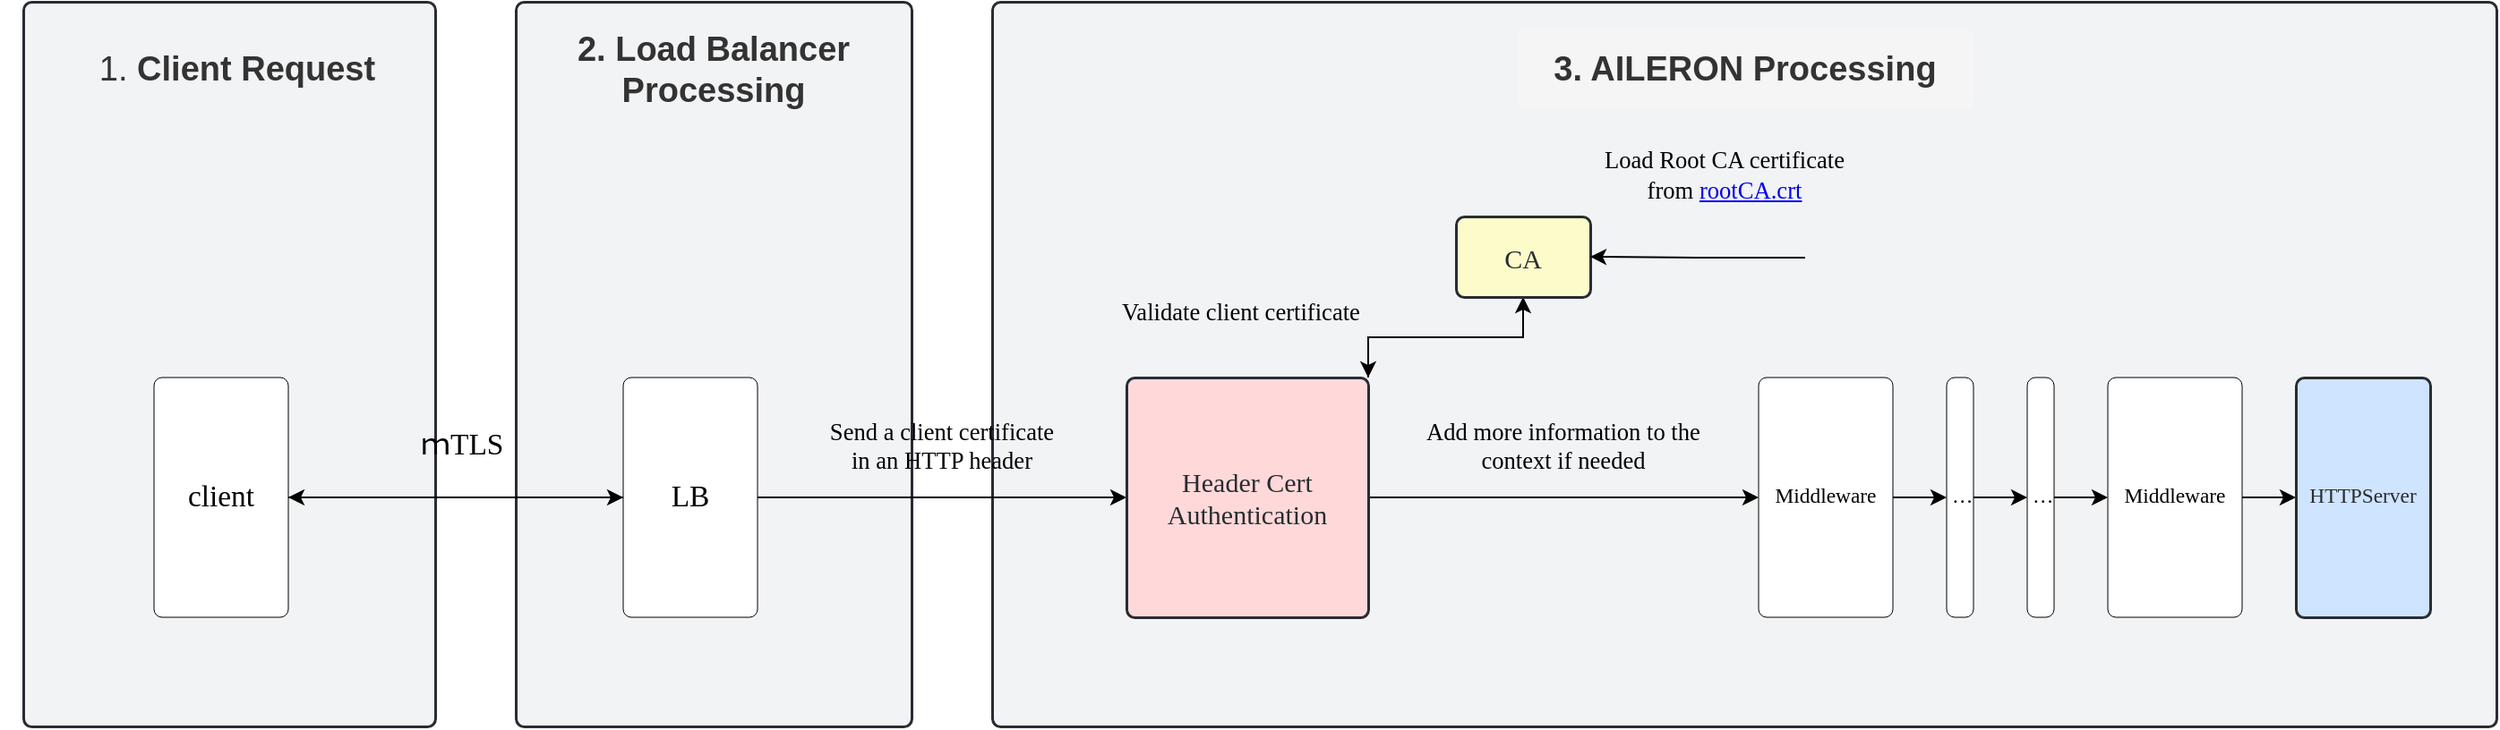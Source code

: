 <mxfile version="26.1.1">
  <diagram name="ページ1" id="mPy3dggidhxQ1bQIPoxD">
    <mxGraphModel dx="4618" dy="3116" grid="1" gridSize="10" guides="1" tooltips="1" connect="1" arrows="1" fold="1" page="1" pageScale="1" pageWidth="827" pageHeight="1169" math="0" shadow="0">
      <root>
        <mxCell id="0" />
        <mxCell id="1" parent="0" />
        <mxCell id="5pbvckjxnoI-7ZRcLlBz-1" value="" style="html=1;overflow=block;blockSpacing=1;whiteSpace=wrap;fontSize=13;spacing=3.8;strokeColor=#282c33;strokeOpacity=100;fillOpacity=100;rounded=1;absoluteArcSize=1;arcSize=9;fillColor=#f2f3f5;strokeWidth=1.5;lucidId=5ax0t1KveMrk;" vertex="1" parent="1">
          <mxGeometry x="-2194" y="-1290" width="840" height="405" as="geometry" />
        </mxCell>
        <mxCell id="5pbvckjxnoI-7ZRcLlBz-2" value="" style="html=1;overflow=block;blockSpacing=1;whiteSpace=wrap;fontSize=13;spacing=3.8;strokeColor=#282c33;strokeOpacity=100;fillOpacity=100;rounded=1;absoluteArcSize=1;arcSize=9;fillColor=#f2f3f5;strokeWidth=1.5;lucidId=J~w0MuDAiOxK;" vertex="1" parent="1">
          <mxGeometry x="-2460" y="-1290" width="221" height="405" as="geometry" />
        </mxCell>
        <mxCell id="5pbvckjxnoI-7ZRcLlBz-3" value="" style="html=1;overflow=block;blockSpacing=1;whiteSpace=wrap;fontSize=13;spacing=3.8;strokeColor=#282c33;strokeOpacity=100;fillOpacity=100;rounded=1;absoluteArcSize=1;arcSize=9;fillColor=#f2f3f5;strokeWidth=1.5;lucidId=bkx0sX4Tx7MX;" vertex="1" parent="1">
          <mxGeometry x="-2735" y="-1290" width="230" height="405" as="geometry" />
        </mxCell>
        <mxCell id="5pbvckjxnoI-7ZRcLlBz-33" style="edgeStyle=orthogonalEdgeStyle;rounded=0;orthogonalLoop=1;jettySize=auto;html=1;exitX=1;exitY=0.5;exitDx=0;exitDy=0;entryX=0;entryY=0.5;entryDx=0;entryDy=0;" edge="1" parent="1" source="5pbvckjxnoI-7ZRcLlBz-4" target="5pbvckjxnoI-7ZRcLlBz-6">
          <mxGeometry relative="1" as="geometry" />
        </mxCell>
        <mxCell id="5pbvckjxnoI-7ZRcLlBz-4" value="client" style="html=1;overflow=block;blockSpacing=1;whiteSpace=wrap;fontSize=16.7;fontFamily=Lucid JP;spacing=3.8;rounded=1;absoluteArcSize=1;arcSize=9;strokeWidth=NaN;lucidId=3p9VdY4oZgUu;" vertex="1" parent="1">
          <mxGeometry x="-2662" y="-1080" width="75" height="134" as="geometry" />
        </mxCell>
        <mxCell id="5pbvckjxnoI-7ZRcLlBz-34" style="edgeStyle=orthogonalEdgeStyle;rounded=0;orthogonalLoop=1;jettySize=auto;html=1;exitX=0;exitY=0.5;exitDx=0;exitDy=0;" edge="1" parent="1" source="5pbvckjxnoI-7ZRcLlBz-6" target="5pbvckjxnoI-7ZRcLlBz-4">
          <mxGeometry relative="1" as="geometry" />
        </mxCell>
        <mxCell id="5pbvckjxnoI-7ZRcLlBz-37" style="edgeStyle=orthogonalEdgeStyle;rounded=0;orthogonalLoop=1;jettySize=auto;html=1;exitX=1;exitY=0.5;exitDx=0;exitDy=0;entryX=0;entryY=0.5;entryDx=0;entryDy=0;" edge="1" parent="1" source="5pbvckjxnoI-7ZRcLlBz-6" target="5pbvckjxnoI-7ZRcLlBz-9">
          <mxGeometry relative="1" as="geometry" />
        </mxCell>
        <mxCell id="5pbvckjxnoI-7ZRcLlBz-6" value="LB " style="html=1;overflow=block;blockSpacing=1;whiteSpace=wrap;fontSize=16.7;fontFamily=Lucid JP;spacing=3.8;rounded=1;absoluteArcSize=1;arcSize=9;strokeWidth=NaN;lucidId=Jq9VkQDVBN2J;" vertex="1" parent="1">
          <mxGeometry x="-2400" y="-1080" width="75" height="134" as="geometry" />
        </mxCell>
        <mxCell id="5pbvckjxnoI-7ZRcLlBz-7" value="ｍTLS" style="html=1;overflow=block;blockSpacing=1;whiteSpace=wrap;fontSize=16.7;fontFamily=Lucid JP;spacing=0;rounded=1;absoluteArcSize=1;arcSize=9;strokeWidth=NaN;lucidId=nr9VWt83Ziyr;fillColor=none;strokeColor=none;" vertex="1" parent="1">
          <mxGeometry x="-2580" y="-1065" width="180" height="45" as="geometry" />
        </mxCell>
        <mxCell id="5pbvckjxnoI-7ZRcLlBz-35" style="edgeStyle=orthogonalEdgeStyle;rounded=0;orthogonalLoop=1;jettySize=auto;html=1;exitX=1;exitY=0;exitDx=0;exitDy=0;entryX=0.5;entryY=1;entryDx=0;entryDy=0;" edge="1" parent="1" source="5pbvckjxnoI-7ZRcLlBz-9" target="5pbvckjxnoI-7ZRcLlBz-12">
          <mxGeometry relative="1" as="geometry" />
        </mxCell>
        <mxCell id="5pbvckjxnoI-7ZRcLlBz-38" style="edgeStyle=orthogonalEdgeStyle;rounded=0;orthogonalLoop=1;jettySize=auto;html=1;exitX=1;exitY=0.5;exitDx=0;exitDy=0;entryX=0;entryY=0.5;entryDx=0;entryDy=0;" edge="1" parent="1" source="5pbvckjxnoI-7ZRcLlBz-9" target="5pbvckjxnoI-7ZRcLlBz-15">
          <mxGeometry relative="1" as="geometry" />
        </mxCell>
        <mxCell id="5pbvckjxnoI-7ZRcLlBz-9" value="Header Cert Authentication" style="html=1;overflow=block;blockSpacing=1;whiteSpace=wrap;fontSize=15;fontFamily=Lucid JP;fontColor=#282c33;spacing=3.8;strokeColor=#282c33;strokeOpacity=100;fillOpacity=100;rounded=1;absoluteArcSize=1;arcSize=9;fillColor=#ffd9d9;strokeWidth=1.5;lucidId=Fr9V6DzwFVlR;" vertex="1" parent="1">
          <mxGeometry x="-2119" y="-1080" width="135" height="134" as="geometry" />
        </mxCell>
        <mxCell id="5pbvckjxnoI-7ZRcLlBz-10" value="Send a client certificate &#xa;in an HTTP header" style="html=1;overflow=block;blockSpacing=1;whiteSpace=wrap;fontSize=13.3;fontFamily=Lucid JP;spacing=0;strokeColor=#unset;rounded=1;absoluteArcSize=1;arcSize=9;fillColor=none;strokeWidth=NaN;lucidId=hu9V9gWujNpz;" vertex="1" parent="1">
          <mxGeometry x="-2312" y="-1065" width="180" height="45" as="geometry" />
        </mxCell>
        <mxCell id="5pbvckjxnoI-7ZRcLlBz-36" style="edgeStyle=orthogonalEdgeStyle;rounded=0;orthogonalLoop=1;jettySize=auto;html=1;exitX=0.5;exitY=1;exitDx=0;exitDy=0;entryX=1;entryY=0;entryDx=0;entryDy=0;" edge="1" parent="1" source="5pbvckjxnoI-7ZRcLlBz-12" target="5pbvckjxnoI-7ZRcLlBz-9">
          <mxGeometry relative="1" as="geometry" />
        </mxCell>
        <mxCell id="5pbvckjxnoI-7ZRcLlBz-12" value="CA" style="html=1;overflow=block;blockSpacing=1;whiteSpace=wrap;fontSize=15;fontFamily=Lucid JP;fontColor=#282c33;spacing=3.8;strokeColor=#282c33;strokeOpacity=100;fillOpacity=100;rounded=1;absoluteArcSize=1;arcSize=9;fillColor=#fcfcca;strokeWidth=1.5;lucidId=nv9V-n94E._U;" vertex="1" parent="1">
          <mxGeometry x="-1935" y="-1170" width="75" height="45" as="geometry" />
        </mxCell>
        <mxCell id="5pbvckjxnoI-7ZRcLlBz-13" value="Validate  client certificate" style="html=1;overflow=block;blockSpacing=1;whiteSpace=wrap;fontSize=13.3;fontFamily=Lucid JP;spacing=0;strokeColor=#unset;rounded=1;absoluteArcSize=1;arcSize=9;fillColor=none;strokeWidth=NaN;lucidId=zv9V1rxWgV-q;" vertex="1" parent="1">
          <mxGeometry x="-2145" y="-1140" width="180" height="45" as="geometry" />
        </mxCell>
        <mxCell id="5pbvckjxnoI-7ZRcLlBz-40" style="edgeStyle=orthogonalEdgeStyle;rounded=0;orthogonalLoop=1;jettySize=auto;html=1;exitX=1;exitY=0.5;exitDx=0;exitDy=0;entryX=0;entryY=0.5;entryDx=0;entryDy=0;" edge="1" parent="1" source="5pbvckjxnoI-7ZRcLlBz-15" target="5pbvckjxnoI-7ZRcLlBz-17">
          <mxGeometry relative="1" as="geometry" />
        </mxCell>
        <mxCell id="5pbvckjxnoI-7ZRcLlBz-15" value="Middleware" style="html=1;overflow=block;blockSpacing=1;whiteSpace=wrap;fontSize=11.7;fontFamily=Lucid JP;spacing=3.8;rounded=1;absoluteArcSize=1;arcSize=9;strokeWidth=NaN;lucidId=8w9VI~dj-X.8;" vertex="1" parent="1">
          <mxGeometry x="-1766" y="-1080" width="75" height="134" as="geometry" />
        </mxCell>
        <mxCell id="5pbvckjxnoI-7ZRcLlBz-41" style="edgeStyle=orthogonalEdgeStyle;rounded=0;orthogonalLoop=1;jettySize=auto;html=1;exitX=1;exitY=0.5;exitDx=0;exitDy=0;entryX=0;entryY=0.5;entryDx=0;entryDy=0;" edge="1" parent="1" source="5pbvckjxnoI-7ZRcLlBz-17" target="5pbvckjxnoI-7ZRcLlBz-18">
          <mxGeometry relative="1" as="geometry" />
        </mxCell>
        <mxCell id="5pbvckjxnoI-7ZRcLlBz-17" value="…" style="html=1;overflow=block;blockSpacing=1;whiteSpace=wrap;fontSize=11.7;fontFamily=Lucid JP;spacing=3.8;rounded=1;absoluteArcSize=1;arcSize=9;strokeWidth=NaN;lucidId=wx9VRICyRuBD;" vertex="1" parent="1">
          <mxGeometry x="-1661" y="-1080" width="15" height="134" as="geometry" />
        </mxCell>
        <mxCell id="5pbvckjxnoI-7ZRcLlBz-42" style="edgeStyle=orthogonalEdgeStyle;rounded=0;orthogonalLoop=1;jettySize=auto;html=1;exitX=1;exitY=0.5;exitDx=0;exitDy=0;entryX=0;entryY=0.5;entryDx=0;entryDy=0;" edge="1" parent="1" source="5pbvckjxnoI-7ZRcLlBz-18" target="5pbvckjxnoI-7ZRcLlBz-20">
          <mxGeometry relative="1" as="geometry" />
        </mxCell>
        <mxCell id="5pbvckjxnoI-7ZRcLlBz-18" value="…" style="html=1;overflow=block;blockSpacing=1;whiteSpace=wrap;fontSize=11.7;fontFamily=Lucid JP;spacing=3.8;rounded=1;absoluteArcSize=1;arcSize=9;strokeWidth=NaN;lucidId=Qx9VKz-07SPu;" vertex="1" parent="1">
          <mxGeometry x="-1616" y="-1080" width="15" height="134" as="geometry" />
        </mxCell>
        <mxCell id="5pbvckjxnoI-7ZRcLlBz-43" style="edgeStyle=orthogonalEdgeStyle;rounded=0;orthogonalLoop=1;jettySize=auto;html=1;exitX=1;exitY=0.5;exitDx=0;exitDy=0;entryX=0;entryY=0.5;entryDx=0;entryDy=0;" edge="1" parent="1" source="5pbvckjxnoI-7ZRcLlBz-20" target="5pbvckjxnoI-7ZRcLlBz-22">
          <mxGeometry relative="1" as="geometry" />
        </mxCell>
        <mxCell id="5pbvckjxnoI-7ZRcLlBz-20" value="Middleware" style="html=1;overflow=block;blockSpacing=1;whiteSpace=wrap;fontSize=11.7;fontFamily=Lucid JP;spacing=3.8;rounded=1;absoluteArcSize=1;arcSize=9;strokeWidth=NaN;lucidId=.x9VbZ2URNA4;" vertex="1" parent="1">
          <mxGeometry x="-1571" y="-1080" width="75" height="134" as="geometry" />
        </mxCell>
        <mxCell id="5pbvckjxnoI-7ZRcLlBz-22" value="HTTPServer" style="html=1;overflow=block;blockSpacing=1;whiteSpace=wrap;fontSize=11.7;fontFamily=Lucid JP;fontColor=#282c33;spacing=3.8;strokeColor=#282c33;strokeOpacity=100;fillOpacity=100;rounded=1;absoluteArcSize=1;arcSize=9;fillColor=#cfe4ff;strokeWidth=1.5;lucidId=By9VDgUF-ZRv;" vertex="1" parent="1">
          <mxGeometry x="-1466" y="-1080" width="75" height="134" as="geometry" />
        </mxCell>
        <mxCell id="5pbvckjxnoI-7ZRcLlBz-23" value="3. AILERON Processing" style="html=1;overflow=block;blockSpacing=1;whiteSpace=wrap;fontSize=19;fontStyle=1;spacing=0;strokeColor=none;strokeOpacity=100;fillOpacity=100;rounded=1;absoluteArcSize=1;arcSize=9;fillColor=#f5f5f5;strokeWidth=1.5;lucidId=Ycx0cNueyBSb;fontColor=#333333;" vertex="1" parent="1">
          <mxGeometry x="-1901" y="-1275" width="255" height="45" as="geometry" />
        </mxCell>
        <mxCell id="5pbvckjxnoI-7ZRcLlBz-24" value="&lt;ol style=&quot;margin: 0px; padding-left: 10px;list-style-position: inside; list-style-type:decimal&quot;&gt;&lt;li style=&quot;text-align:center;font-size:19px;&quot;&gt;&lt;span style=&quot;margin-left: 0px;margin-top: -2px;&quot;&gt;&lt;span style=&quot;font-size:19px;font-weight: bold;&quot;&gt;Client Request&lt;/span&gt;&lt;/span&gt;&lt;/li&gt;&lt;/ol&gt;" style="html=1;overflow=block;blockSpacing=1;whiteSpace=wrap;fontSize=13;spacing=0;verticalAlign=middle;strokeColor=none;strokeOpacity=100;fillOpacity=100;rounded=1;absoluteArcSize=1;arcSize=9;fillColor=none;strokeWidth=1.5;lucidId=Oex0.pfTPd5S;fontColor=#333333;" vertex="1" parent="1">
          <mxGeometry x="-2748" y="-1275" width="255" height="45" as="geometry" />
        </mxCell>
        <mxCell id="5pbvckjxnoI-7ZRcLlBz-25" value="2. Load Balancer Processing" style="html=1;overflow=block;blockSpacing=1;whiteSpace=wrap;fontSize=19;fontStyle=1;spacing=0;verticalAlign=middle;strokeColor=none;strokeOpacity=100;fillOpacity=100;rounded=1;absoluteArcSize=1;arcSize=9;fillColor=none;strokeWidth=1.5;lucidId=xix0oUhy2~MH;fontColor=#333333;" vertex="1" parent="1">
          <mxGeometry x="-2477" y="-1275" width="255" height="45" as="geometry" />
        </mxCell>
        <mxCell id="5pbvckjxnoI-7ZRcLlBz-26" value="Add more information to the context if needed" style="html=1;overflow=block;blockSpacing=1;whiteSpace=wrap;fontSize=13.3;fontFamily=Lucid JP;spacing=0;strokeColor=#unset;rounded=1;absoluteArcSize=1;arcSize=9;fillColor=none;strokeWidth=NaN;lucidId=-UP0U_iRD~WD;" vertex="1" parent="1">
          <mxGeometry x="-1965" y="-1065" width="180" height="45" as="geometry" />
        </mxCell>
        <mxCell id="5pbvckjxnoI-7ZRcLlBz-39" style="edgeStyle=orthogonalEdgeStyle;rounded=0;orthogonalLoop=1;jettySize=auto;html=1;exitX=0;exitY=0.5;exitDx=0;exitDy=0;" edge="1" parent="1" source="5pbvckjxnoI-7ZRcLlBz-27" target="5pbvckjxnoI-7ZRcLlBz-12">
          <mxGeometry relative="1" as="geometry" />
        </mxCell>
        <mxCell id="5pbvckjxnoI-7ZRcLlBz-27" value="" style="html=1;overflow=block;blockSpacing=1;whiteSpace=wrap;shape=image;fontSize=13;spacing=3.8;strokeColor=none;strokeOpacity=100;strokeWidth=0;image=https://images.lucid.app/images/e26bcd6b-4a96-45f8-9a51-9168a7a2343b/content;imageAspect=0;lucidId=AAg3K7hXSw2u;" vertex="1" parent="1">
          <mxGeometry x="-1740" y="-1177" width="60" height="60" as="geometry" />
        </mxCell>
        <mxCell id="5pbvckjxnoI-7ZRcLlBz-29" value="&lt;div style=&quot;display: flex; justify-content: center; text-align: center; align-items: baseline; font-size: 0; line-height: 1.25;margin-top: -2px;&quot;&gt;&lt;span&gt;&lt;span style=&quot;font-size:13.3px;font-family: Lucid JP;&quot;&gt;&lt;span style=&quot;font-size:13.3px;font-family: Lucid JP;&quot;&gt;Load Root CA certificate &#xa;from &lt;/span&gt;&lt;a href=&quot;http://rootCA.crt&quot;&gt;&lt;span style=&quot;font-size:13.3px;font-family: Lucid JP;&quot;&gt;rootCA.crt&lt;/span&gt;&lt;/a&gt; &lt;/span&gt;&lt;/span&gt;&lt;/div&gt;" style="html=1;overflow=block;blockSpacing=1;whiteSpace=wrap;fontSize=13;fontFamily=Lucid JP;spacing=0;strokeColor=#unset;rounded=1;absoluteArcSize=1;arcSize=9;fillColor=none;strokeWidth=NaN;lucidId=bEg3is3n07UG;" vertex="1" parent="1">
          <mxGeometry x="-1875" y="-1215" width="180" height="45" as="geometry" />
        </mxCell>
      </root>
    </mxGraphModel>
  </diagram>
</mxfile>
